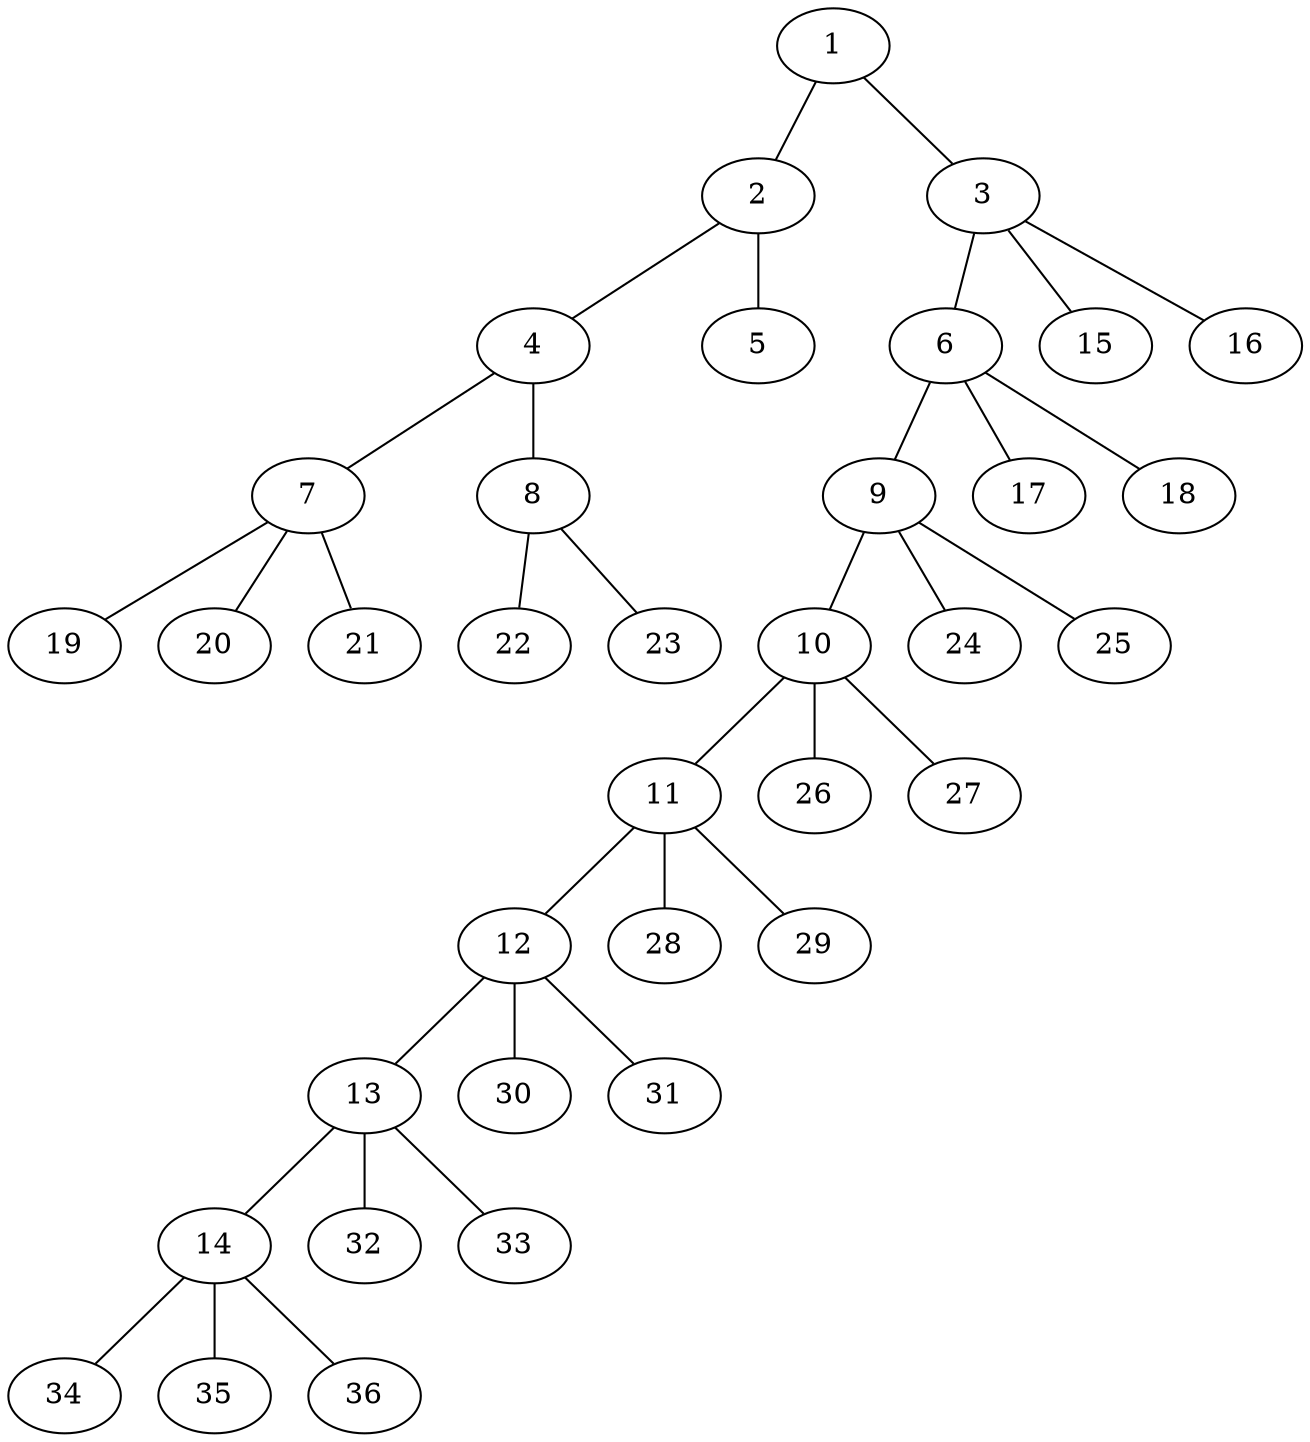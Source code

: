 graph molecule_2747 {
	1	 [chem=O];
	2	 [chem=C];
	1 -- 2	 [valence=1];
	3	 [chem=C];
	1 -- 3	 [valence=1];
	4	 [chem=C];
	2 -- 4	 [valence=1];
	5	 [chem=O];
	2 -- 5	 [valence=2];
	6	 [chem=C];
	3 -- 6	 [valence=1];
	15	 [chem=H];
	3 -- 15	 [valence=1];
	16	 [chem=H];
	3 -- 16	 [valence=1];
	7	 [chem=C];
	4 -- 7	 [valence=1];
	8	 [chem=C];
	4 -- 8	 [valence=2];
	9	 [chem=C];
	6 -- 9	 [valence=1];
	17	 [chem=H];
	6 -- 17	 [valence=1];
	18	 [chem=H];
	6 -- 18	 [valence=1];
	19	 [chem=H];
	7 -- 19	 [valence=1];
	20	 [chem=H];
	7 -- 20	 [valence=1];
	21	 [chem=H];
	7 -- 21	 [valence=1];
	22	 [chem=H];
	8 -- 22	 [valence=1];
	23	 [chem=H];
	8 -- 23	 [valence=1];
	10	 [chem=C];
	9 -- 10	 [valence=1];
	24	 [chem=H];
	9 -- 24	 [valence=1];
	25	 [chem=H];
	9 -- 25	 [valence=1];
	11	 [chem=C];
	10 -- 11	 [valence=1];
	26	 [chem=H];
	10 -- 26	 [valence=1];
	27	 [chem=H];
	10 -- 27	 [valence=1];
	12	 [chem=C];
	11 -- 12	 [valence=1];
	28	 [chem=H];
	11 -- 28	 [valence=1];
	29	 [chem=H];
	11 -- 29	 [valence=1];
	13	 [chem=C];
	12 -- 13	 [valence=1];
	30	 [chem=H];
	12 -- 30	 [valence=1];
	31	 [chem=H];
	12 -- 31	 [valence=1];
	14	 [chem=C];
	13 -- 14	 [valence=1];
	32	 [chem=H];
	13 -- 32	 [valence=1];
	33	 [chem=H];
	13 -- 33	 [valence=1];
	34	 [chem=H];
	14 -- 34	 [valence=1];
	35	 [chem=H];
	14 -- 35	 [valence=1];
	36	 [chem=H];
	14 -- 36	 [valence=1];
}
